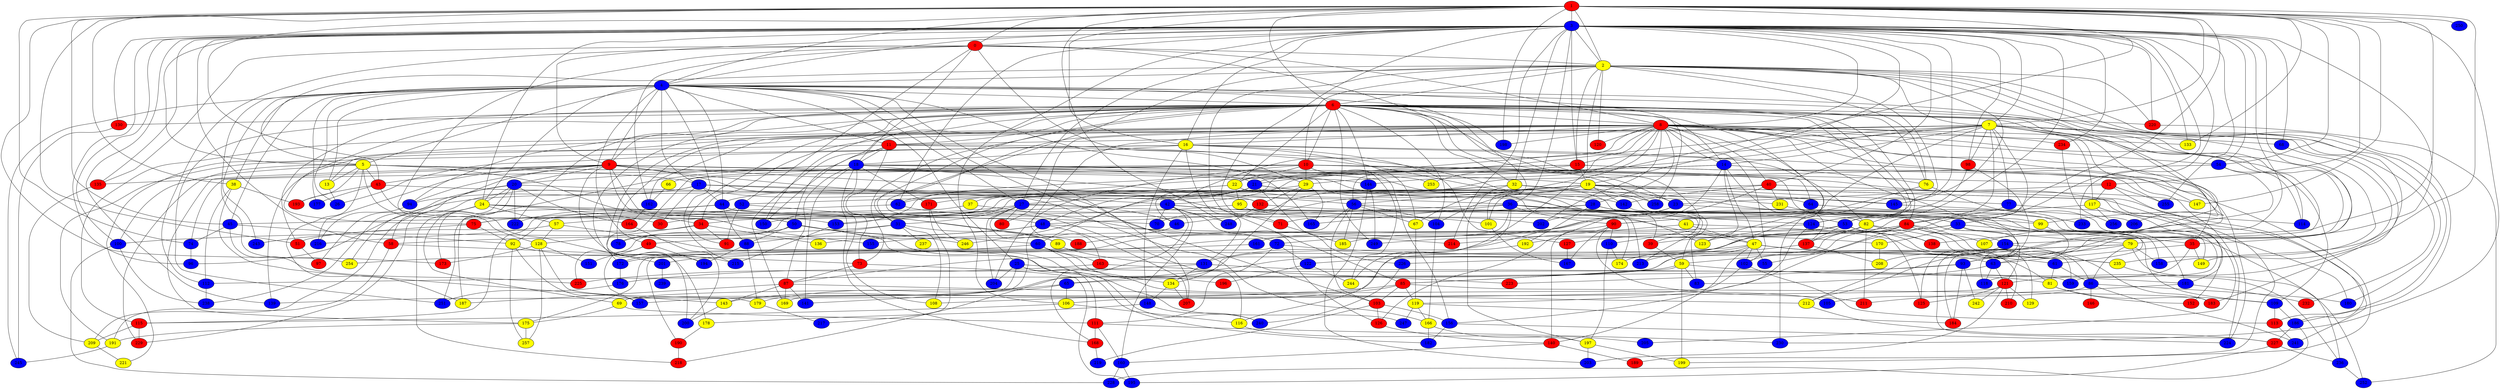 graph {
0 [style = filled fillcolor = red];
1 [style = filled fillcolor = red];
2 [style = filled fillcolor = yellow];
3 [style = filled fillcolor = blue];
4 [style = filled fillcolor = blue];
5 [style = filled fillcolor = yellow];
6 [style = filled fillcolor = red];
7 [style = filled fillcolor = yellow];
8 [style = filled fillcolor = red];
9 [style = filled fillcolor = red];
10 [style = filled fillcolor = red];
11 [style = filled fillcolor = red];
12 [style = filled fillcolor = red];
13 [style = filled fillcolor = yellow];
14 [style = filled fillcolor = blue];
15 [style = filled fillcolor = red];
16 [style = filled fillcolor = yellow];
17 [style = filled fillcolor = blue];
18 [style = filled fillcolor = blue];
19 [style = filled fillcolor = yellow];
20 [style = filled fillcolor = blue];
21 [style = filled fillcolor = blue];
22 [style = filled fillcolor = yellow];
23 [style = filled fillcolor = blue];
24 [style = filled fillcolor = yellow];
25 [style = filled fillcolor = blue];
26 [style = filled fillcolor = blue];
27 [style = filled fillcolor = blue];
28 [style = filled fillcolor = blue];
29 [style = filled fillcolor = yellow];
30 [style = filled fillcolor = red];
31 [style = filled fillcolor = blue];
32 [style = filled fillcolor = yellow];
33 [style = filled fillcolor = blue];
34 [style = filled fillcolor = red];
35 [style = filled fillcolor = red];
36 [style = filled fillcolor = blue];
37 [style = filled fillcolor = yellow];
38 [style = filled fillcolor = yellow];
39 [style = filled fillcolor = red];
40 [style = filled fillcolor = red];
41 [style = filled fillcolor = yellow];
42 [style = filled fillcolor = blue];
43 [style = filled fillcolor = red];
44 [style = filled fillcolor = blue];
45 [style = filled fillcolor = blue];
46 [style = filled fillcolor = blue];
47 [style = filled fillcolor = yellow];
48 [style = filled fillcolor = blue];
49 [style = filled fillcolor = red];
50 [style = filled fillcolor = blue];
51 [style = filled fillcolor = red];
52 [style = filled fillcolor = blue];
53 [style = filled fillcolor = blue];
54 [style = filled fillcolor = blue];
55 [style = filled fillcolor = blue];
56 [style = filled fillcolor = blue];
57 [style = filled fillcolor = yellow];
58 [style = filled fillcolor = red];
59 [style = filled fillcolor = yellow];
60 [style = filled fillcolor = blue];
61 [style = filled fillcolor = blue];
62 [style = filled fillcolor = blue];
63 [style = filled fillcolor = blue];
64 [style = filled fillcolor = blue];
65 [style = filled fillcolor = blue];
66 [style = filled fillcolor = yellow];
67 [style = filled fillcolor = yellow];
68 [style = filled fillcolor = blue];
69 [style = filled fillcolor = yellow];
70 [style = filled fillcolor = blue];
71 [style = filled fillcolor = red];
72 [style = filled fillcolor = blue];
73 [style = filled fillcolor = red];
74 [style = filled fillcolor = blue];
75 [style = filled fillcolor = red];
76 [style = filled fillcolor = yellow];
77 [style = filled fillcolor = blue];
78 [style = filled fillcolor = blue];
79 [style = filled fillcolor = yellow];
80 [style = filled fillcolor = red];
81 [style = filled fillcolor = yellow];
82 [style = filled fillcolor = yellow];
83 [style = filled fillcolor = blue];
84 [style = filled fillcolor = red];
85 [style = filled fillcolor = red];
86 [style = filled fillcolor = blue];
87 [style = filled fillcolor = red];
88 [style = filled fillcolor = blue];
89 [style = filled fillcolor = yellow];
90 [style = filled fillcolor = red];
91 [style = filled fillcolor = red];
92 [style = filled fillcolor = yellow];
93 [style = filled fillcolor = blue];
94 [style = filled fillcolor = blue];
95 [style = filled fillcolor = yellow];
96 [style = filled fillcolor = blue];
97 [style = filled fillcolor = red];
98 [style = filled fillcolor = red];
99 [style = filled fillcolor = yellow];
100 [style = filled fillcolor = blue];
101 [style = filled fillcolor = yellow];
102 [style = filled fillcolor = blue];
103 [style = filled fillcolor = red];
104 [style = filled fillcolor = blue];
105 [style = filled fillcolor = blue];
106 [style = filled fillcolor = yellow];
107 [style = filled fillcolor = yellow];
108 [style = filled fillcolor = yellow];
109 [style = filled fillcolor = blue];
110 [style = filled fillcolor = blue];
111 [style = filled fillcolor = red];
112 [style = filled fillcolor = blue];
113 [style = filled fillcolor = red];
114 [style = filled fillcolor = blue];
115 [style = filled fillcolor = red];
116 [style = filled fillcolor = yellow];
117 [style = filled fillcolor = yellow];
118 [style = filled fillcolor = blue];
119 [style = filled fillcolor = yellow];
120 [style = filled fillcolor = red];
121 [style = filled fillcolor = red];
122 [style = filled fillcolor = blue];
123 [style = filled fillcolor = yellow];
124 [style = filled fillcolor = blue];
125 [style = filled fillcolor = red];
126 [style = filled fillcolor = red];
127 [style = filled fillcolor = red];
128 [style = filled fillcolor = yellow];
129 [style = filled fillcolor = yellow];
130 [style = filled fillcolor = red];
131 [style = filled fillcolor = blue];
132 [style = filled fillcolor = red];
133 [style = filled fillcolor = yellow];
134 [style = filled fillcolor = yellow];
135 [style = filled fillcolor = red];
136 [style = filled fillcolor = yellow];
137 [style = filled fillcolor = red];
138 [style = filled fillcolor = red];
139 [style = filled fillcolor = blue];
140 [style = filled fillcolor = red];
141 [style = filled fillcolor = blue];
142 [style = filled fillcolor = blue];
143 [style = filled fillcolor = yellow];
144 [style = filled fillcolor = blue];
145 [style = filled fillcolor = blue];
146 [style = filled fillcolor = red];
147 [style = filled fillcolor = yellow];
148 [style = filled fillcolor = blue];
149 [style = filled fillcolor = yellow];
150 [style = filled fillcolor = blue];
151 [style = filled fillcolor = blue];
152 [style = filled fillcolor = red];
153 [style = filled fillcolor = blue];
154 [style = filled fillcolor = blue];
155 [style = filled fillcolor = blue];
156 [style = filled fillcolor = blue];
157 [style = filled fillcolor = blue];
158 [style = filled fillcolor = blue];
159 [style = filled fillcolor = blue];
160 [style = filled fillcolor = blue];
161 [style = filled fillcolor = blue];
162 [style = filled fillcolor = blue];
163 [style = filled fillcolor = red];
164 [style = filled fillcolor = red];
165 [style = filled fillcolor = blue];
166 [style = filled fillcolor = yellow];
167 [style = filled fillcolor = blue];
168 [style = filled fillcolor = red];
169 [style = filled fillcolor = yellow];
170 [style = filled fillcolor = yellow];
171 [style = filled fillcolor = red];
172 [style = filled fillcolor = blue];
173 [style = filled fillcolor = red];
174 [style = filled fillcolor = yellow];
175 [style = filled fillcolor = yellow];
176 [style = filled fillcolor = blue];
177 [style = filled fillcolor = blue];
178 [style = filled fillcolor = yellow];
179 [style = filled fillcolor = yellow];
180 [style = filled fillcolor = blue];
181 [style = filled fillcolor = blue];
182 [style = filled fillcolor = blue];
183 [style = filled fillcolor = red];
184 [style = filled fillcolor = red];
185 [style = filled fillcolor = yellow];
186 [style = filled fillcolor = blue];
187 [style = filled fillcolor = yellow];
188 [style = filled fillcolor = red];
189 [style = filled fillcolor = red];
190 [style = filled fillcolor = red];
191 [style = filled fillcolor = yellow];
192 [style = filled fillcolor = yellow];
193 [style = filled fillcolor = red];
194 [style = filled fillcolor = blue];
195 [style = filled fillcolor = blue];
196 [style = filled fillcolor = red];
197 [style = filled fillcolor = yellow];
198 [style = filled fillcolor = blue];
199 [style = filled fillcolor = yellow];
200 [style = filled fillcolor = blue];
201 [style = filled fillcolor = blue];
202 [style = filled fillcolor = blue];
203 [style = filled fillcolor = blue];
204 [style = filled fillcolor = blue];
205 [style = filled fillcolor = blue];
206 [style = filled fillcolor = blue];
207 [style = filled fillcolor = red];
208 [style = filled fillcolor = yellow];
209 [style = filled fillcolor = yellow];
210 [style = filled fillcolor = red];
211 [style = filled fillcolor = red];
212 [style = filled fillcolor = yellow];
213 [style = filled fillcolor = blue];
214 [style = filled fillcolor = red];
215 [style = filled fillcolor = blue];
216 [style = filled fillcolor = blue];
217 [style = filled fillcolor = blue];
218 [style = filled fillcolor = red];
219 [style = filled fillcolor = blue];
220 [style = filled fillcolor = red];
221 [style = filled fillcolor = yellow];
222 [style = filled fillcolor = blue];
223 [style = filled fillcolor = red];
224 [style = filled fillcolor = blue];
225 [style = filled fillcolor = red];
226 [style = filled fillcolor = blue];
227 [style = filled fillcolor = red];
228 [style = filled fillcolor = blue];
229 [style = filled fillcolor = red];
230 [style = filled fillcolor = blue];
231 [style = filled fillcolor = yellow];
232 [style = filled fillcolor = red];
233 [style = filled fillcolor = blue];
234 [style = filled fillcolor = red];
235 [style = filled fillcolor = yellow];
236 [style = filled fillcolor = blue];
237 [style = filled fillcolor = yellow];
238 [style = filled fillcolor = blue];
239 [style = filled fillcolor = blue];
240 [style = filled fillcolor = blue];
241 [style = filled fillcolor = blue];
242 [style = filled fillcolor = yellow];
243 [style = filled fillcolor = blue];
244 [style = filled fillcolor = yellow];
245 [style = filled fillcolor = blue];
246 [style = filled fillcolor = yellow];
247 [style = filled fillcolor = blue];
248 [style = filled fillcolor = blue];
249 [style = filled fillcolor = blue];
250 [style = filled fillcolor = blue];
251 [style = filled fillcolor = blue];
252 [style = filled fillcolor = blue];
253 [style = filled fillcolor = yellow];
254 [style = filled fillcolor = yellow];
255 [style = filled fillcolor = blue];
256 [style = filled fillcolor = blue];
257 [style = filled fillcolor = yellow];
258 [style = filled fillcolor = blue];
1 -- 4;
1 -- 2;
1 -- 0;
1 -- 3;
1 -- 5;
1 -- 6;
1 -- 7;
1 -- 12;
1 -- 16;
1 -- 38;
1 -- 45;
1 -- 51;
1 -- 54;
1 -- 59;
1 -- 74;
1 -- 133;
1 -- 147;
1 -- 154;
1 -- 158;
1 -- 173;
1 -- 198;
1 -- 230;
1 -- 248;
1 -- 250;
1 -- 253;
3 -- 0;
3 -- 2;
3 -- 4;
3 -- 7;
3 -- 8;
3 -- 9;
3 -- 15;
3 -- 16;
3 -- 19;
3 -- 24;
3 -- 27;
3 -- 32;
3 -- 33;
3 -- 36;
3 -- 40;
3 -- 43;
3 -- 53;
3 -- 54;
3 -- 58;
3 -- 62;
3 -- 68;
3 -- 71;
3 -- 79;
3 -- 93;
3 -- 96;
3 -- 98;
3 -- 100;
3 -- 106;
3 -- 107;
3 -- 124;
3 -- 130;
3 -- 133;
3 -- 135;
3 -- 139;
3 -- 214;
3 -- 220;
3 -- 233;
3 -- 234;
3 -- 255;
0 -- 2;
0 -- 8;
0 -- 18;
0 -- 29;
0 -- 52;
0 -- 101;
0 -- 112;
0 -- 135;
0 -- 162;
0 -- 201;
2 -- 4;
2 -- 5;
2 -- 6;
2 -- 7;
2 -- 10;
2 -- 15;
2 -- 35;
2 -- 48;
2 -- 76;
2 -- 85;
2 -- 113;
2 -- 120;
2 -- 121;
2 -- 145;
2 -- 174;
2 -- 186;
2 -- 220;
2 -- 244;
4 -- 5;
4 -- 6;
4 -- 9;
4 -- 11;
4 -- 13;
4 -- 17;
4 -- 24;
4 -- 25;
4 -- 26;
4 -- 27;
4 -- 38;
4 -- 44;
4 -- 45;
4 -- 49;
4 -- 99;
4 -- 103;
4 -- 110;
4 -- 165;
4 -- 177;
4 -- 180;
4 -- 207;
4 -- 215;
4 -- 243;
4 -- 245;
4 -- 254;
4 -- 258;
5 -- 13;
5 -- 17;
5 -- 34;
5 -- 43;
5 -- 100;
5 -- 128;
5 -- 142;
5 -- 187;
5 -- 193;
5 -- 213;
5 -- 229;
6 -- 8;
6 -- 9;
6 -- 10;
6 -- 11;
6 -- 14;
6 -- 22;
6 -- 23;
6 -- 31;
6 -- 32;
6 -- 50;
6 -- 51;
6 -- 53;
6 -- 73;
6 -- 75;
6 -- 76;
6 -- 78;
6 -- 82;
6 -- 84;
6 -- 91;
6 -- 93;
6 -- 94;
6 -- 104;
6 -- 123;
6 -- 130;
6 -- 144;
6 -- 150;
6 -- 184;
6 -- 198;
6 -- 200;
6 -- 212;
6 -- 220;
6 -- 222;
6 -- 249;
6 -- 251;
6 -- 258;
7 -- 11;
7 -- 13;
7 -- 14;
7 -- 15;
7 -- 29;
7 -- 34;
7 -- 46;
7 -- 55;
7 -- 63;
7 -- 77;
7 -- 84;
7 -- 90;
7 -- 98;
7 -- 114;
7 -- 117;
7 -- 162;
7 -- 183;
7 -- 206;
7 -- 232;
7 -- 235;
8 -- 14;
8 -- 16;
8 -- 21;
8 -- 28;
8 -- 31;
8 -- 35;
8 -- 40;
8 -- 42;
8 -- 54;
8 -- 56;
8 -- 67;
8 -- 68;
8 -- 80;
8 -- 102;
8 -- 109;
8 -- 115;
8 -- 120;
8 -- 133;
8 -- 144;
8 -- 147;
8 -- 163;
8 -- 194;
8 -- 198;
8 -- 202;
8 -- 212;
8 -- 221;
8 -- 224;
8 -- 230;
8 -- 234;
9 -- 19;
9 -- 20;
9 -- 43;
9 -- 50;
9 -- 58;
9 -- 71;
9 -- 72;
9 -- 94;
9 -- 99;
9 -- 132;
9 -- 135;
9 -- 144;
9 -- 153;
9 -- 175;
9 -- 178;
9 -- 216;
10 -- 12;
10 -- 22;
10 -- 29;
10 -- 64;
10 -- 66;
10 -- 74;
10 -- 156;
10 -- 172;
10 -- 181;
10 -- 204;
10 -- 244;
11 -- 18;
11 -- 39;
11 -- 59;
11 -- 73;
11 -- 139;
11 -- 150;
11 -- 169;
12 -- 23;
12 -- 117;
12 -- 189;
12 -- 255;
13 -- 26;
14 -- 22;
14 -- 47;
14 -- 76;
14 -- 83;
14 -- 137;
14 -- 153;
14 -- 185;
15 -- 19;
15 -- 21;
15 -- 42;
15 -- 62;
15 -- 224;
15 -- 255;
16 -- 18;
16 -- 26;
16 -- 67;
16 -- 82;
16 -- 127;
16 -- 131;
16 -- 148;
16 -- 191;
16 -- 199;
17 -- 30;
17 -- 42;
17 -- 44;
17 -- 94;
17 -- 132;
17 -- 166;
17 -- 254;
18 -- 20;
18 -- 21;
18 -- 39;
18 -- 56;
18 -- 87;
18 -- 108;
18 -- 141;
18 -- 168;
18 -- 171;
18 -- 187;
18 -- 253;
19 -- 23;
19 -- 46;
19 -- 56;
19 -- 57;
19 -- 77;
19 -- 78;
19 -- 92;
19 -- 101;
19 -- 104;
19 -- 142;
19 -- 145;
19 -- 147;
19 -- 180;
19 -- 241;
19 -- 258;
20 -- 24;
20 -- 36;
20 -- 69;
20 -- 97;
20 -- 164;
20 -- 173;
20 -- 222;
20 -- 238;
21 -- 27;
21 -- 28;
21 -- 44;
21 -- 48;
21 -- 60;
21 -- 64;
21 -- 145;
21 -- 226;
22 -- 37;
22 -- 95;
22 -- 125;
22 -- 171;
23 -- 131;
23 -- 149;
23 -- 202;
24 -- 30;
24 -- 50;
24 -- 57;
24 -- 188;
24 -- 209;
24 -- 218;
24 -- 229;
25 -- 69;
25 -- 81;
25 -- 111;
25 -- 182;
25 -- 204;
27 -- 30;
27 -- 31;
27 -- 46;
27 -- 75;
27 -- 80;
27 -- 89;
27 -- 101;
27 -- 204;
28 -- 33;
28 -- 34;
28 -- 71;
28 -- 181;
28 -- 192;
28 -- 236;
29 -- 96;
29 -- 132;
29 -- 134;
29 -- 165;
31 -- 88;
31 -- 89;
31 -- 100;
31 -- 108;
31 -- 237;
32 -- 52;
32 -- 70;
32 -- 82;
32 -- 197;
32 -- 231;
33 -- 35;
33 -- 39;
33 -- 79;
33 -- 87;
33 -- 109;
33 -- 123;
33 -- 170;
34 -- 51;
34 -- 91;
34 -- 128;
34 -- 136;
35 -- 63;
35 -- 118;
35 -- 149;
36 -- 41;
36 -- 48;
36 -- 72;
36 -- 90;
36 -- 99;
36 -- 116;
36 -- 124;
36 -- 165;
37 -- 45;
37 -- 214;
38 -- 112;
38 -- 143;
38 -- 193;
39 -- 59;
40 -- 62;
40 -- 126;
40 -- 142;
40 -- 186;
40 -- 231;
41 -- 47;
41 -- 63;
41 -- 214;
42 -- 53;
42 -- 70;
42 -- 121;
42 -- 126;
42 -- 150;
42 -- 160;
42 -- 168;
42 -- 174;
42 -- 248;
43 -- 61;
43 -- 155;
43 -- 177;
43 -- 193;
44 -- 47;
44 -- 70;
44 -- 88;
44 -- 222;
44 -- 251;
45 -- 74;
45 -- 92;
45 -- 225;
46 -- 188;
47 -- 55;
47 -- 61;
47 -- 81;
47 -- 85;
47 -- 102;
47 -- 122;
47 -- 140;
47 -- 201;
47 -- 235;
48 -- 49;
48 -- 58;
48 -- 141;
48 -- 170;
48 -- 207;
49 -- 151;
49 -- 157;
49 -- 194;
50 -- 60;
50 -- 78;
50 -- 88;
50 -- 105;
50 -- 225;
50 -- 240;
50 -- 246;
51 -- 97;
52 -- 75;
52 -- 89;
52 -- 91;
53 -- 65;
53 -- 125;
53 -- 137;
53 -- 138;
53 -- 161;
54 -- 114;
54 -- 138;
54 -- 246;
56 -- 67;
56 -- 103;
56 -- 104;
56 -- 123;
56 -- 136;
56 -- 185;
57 -- 128;
57 -- 216;
57 -- 247;
58 -- 73;
58 -- 191;
59 -- 65;
59 -- 83;
59 -- 85;
59 -- 181;
59 -- 199;
60 -- 134;
60 -- 163;
60 -- 196;
60 -- 254;
61 -- 81;
61 -- 86;
62 -- 115;
62 -- 116;
63 -- 83;
63 -- 118;
63 -- 121;
64 -- 159;
65 -- 69;
65 -- 106;
65 -- 179;
66 -- 162;
67 -- 119;
68 -- 149;
69 -- 111;
69 -- 175;
71 -- 185;
72 -- 111;
72 -- 122;
72 -- 190;
72 -- 235;
73 -- 87;
73 -- 195;
74 -- 96;
75 -- 92;
75 -- 243;
76 -- 90;
76 -- 205;
77 -- 84;
77 -- 114;
79 -- 86;
79 -- 93;
79 -- 143;
79 -- 158;
79 -- 226;
79 -- 252;
81 -- 109;
81 -- 152;
82 -- 129;
82 -- 137;
82 -- 138;
82 -- 192;
82 -- 211;
84 -- 86;
84 -- 102;
84 -- 107;
84 -- 119;
84 -- 127;
84 -- 154;
84 -- 159;
84 -- 249;
85 -- 103;
85 -- 108;
85 -- 119;
85 -- 157;
85 -- 183;
86 -- 105;
86 -- 146;
86 -- 180;
86 -- 241;
87 -- 141;
87 -- 143;
87 -- 169;
87 -- 187;
87 -- 212;
88 -- 179;
88 -- 194;
89 -- 131;
90 -- 110;
90 -- 140;
90 -- 167;
90 -- 175;
90 -- 211;
92 -- 157;
92 -- 215;
92 -- 257;
93 -- 112;
93 -- 184;
93 -- 223;
93 -- 242;
94 -- 216;
95 -- 153;
95 -- 202;
98 -- 124;
98 -- 227;
99 -- 118;
100 -- 228;
100 -- 238;
101 -- 167;
102 -- 106;
102 -- 113;
103 -- 126;
103 -- 156;
103 -- 219;
104 -- 166;
106 -- 115;
106 -- 116;
109 -- 113;
109 -- 186;
110 -- 174;
110 -- 197;
111 -- 160;
111 -- 168;
111 -- 230;
112 -- 238;
113 -- 241;
115 -- 209;
115 -- 229;
116 -- 197;
117 -- 152;
117 -- 172;
117 -- 256;
119 -- 166;
119 -- 184;
119 -- 247;
121 -- 125;
121 -- 129;
121 -- 139;
121 -- 203;
121 -- 210;
121 -- 242;
122 -- 196;
122 -- 244;
124 -- 155;
124 -- 156;
124 -- 210;
126 -- 140;
127 -- 167;
128 -- 151;
128 -- 173;
128 -- 179;
128 -- 257;
130 -- 245;
131 -- 134;
131 -- 159;
131 -- 176;
132 -- 158;
132 -- 248;
134 -- 148;
134 -- 207;
135 -- 209;
137 -- 208;
137 -- 213;
140 -- 160;
140 -- 189;
142 -- 213;
143 -- 200;
144 -- 203;
144 -- 249;
145 -- 206;
148 -- 178;
148 -- 240;
153 -- 215;
154 -- 169;
154 -- 183;
154 -- 208;
156 -- 182;
156 -- 224;
160 -- 195;
160 -- 228;
161 -- 172;
162 -- 164;
163 -- 223;
163 -- 225;
164 -- 200;
166 -- 182;
166 -- 205;
168 -- 219;
170 -- 208;
171 -- 217;
171 -- 246;
172 -- 176;
175 -- 191;
175 -- 257;
176 -- 251;
178 -- 190;
179 -- 217;
181 -- 211;
181 -- 232;
186 -- 195;
186 -- 227;
190 -- 218;
191 -- 245;
192 -- 218;
197 -- 199;
197 -- 203;
201 -- 239;
209 -- 221;
212 -- 227;
220 -- 252;
226 -- 240;
227 -- 228;
227 -- 236;
231 -- 233;
234 -- 256;
235 -- 236;
236 -- 252;
}
